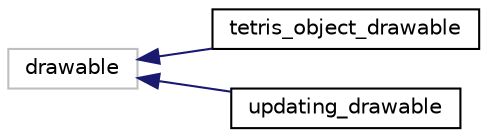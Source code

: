 digraph "Graphical Class Hierarchy"
{
  edge [fontname="Helvetica",fontsize="10",labelfontname="Helvetica",labelfontsize="10"];
  node [fontname="Helvetica",fontsize="10",shape=record];
  rankdir="LR";
  Node7 [label="drawable",height=0.2,width=0.4,color="grey75", fillcolor="white", style="filled"];
  Node7 -> Node0 [dir="back",color="midnightblue",fontsize="10",style="solid",fontname="Helvetica"];
  Node0 [label="tetris_object_drawable",height=0.2,width=0.4,color="black", fillcolor="white", style="filled",URL="$classtetris__object__drawable.html"];
  Node7 -> Node9 [dir="back",color="midnightblue",fontsize="10",style="solid",fontname="Helvetica"];
  Node9 [label="updating_drawable",height=0.2,width=0.4,color="black", fillcolor="white", style="filled",URL="$classupdating__drawable.html"];
}
